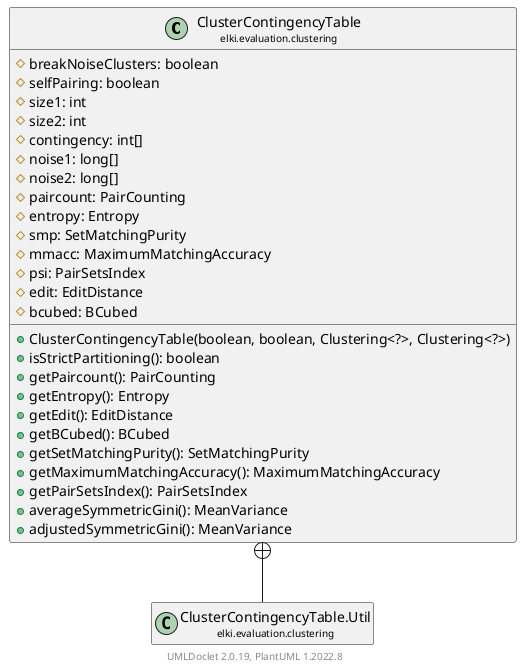 @startuml
    remove .*\.(Instance|Par|Parameterizer|Factory)$
    set namespaceSeparator none
    hide empty fields
    hide empty methods

    class "<size:14>ClusterContingencyTable\n<size:10>elki.evaluation.clustering" as elki.evaluation.clustering.ClusterContingencyTable [[ClusterContingencyTable.html]] {
        #breakNoiseClusters: boolean
        #selfPairing: boolean
        #size1: int
        #size2: int
        #contingency: int[]
        #noise1: long[]
        #noise2: long[]
        #paircount: PairCounting
        #entropy: Entropy
        #smp: SetMatchingPurity
        #mmacc: MaximumMatchingAccuracy
        #psi: PairSetsIndex
        #edit: EditDistance
        #bcubed: BCubed
        +ClusterContingencyTable(boolean, boolean, Clustering<?>, Clustering<?>)
        +isStrictPartitioning(): boolean
        +getPaircount(): PairCounting
        +getEntropy(): Entropy
        +getEdit(): EditDistance
        +getBCubed(): BCubed
        +getSetMatchingPurity(): SetMatchingPurity
        +getMaximumMatchingAccuracy(): MaximumMatchingAccuracy
        +getPairSetsIndex(): PairSetsIndex
        +averageSymmetricGini(): MeanVariance
        +adjustedSymmetricGini(): MeanVariance
    }
    class "<size:14>ClusterContingencyTable.Util\n<size:10>elki.evaluation.clustering" as elki.evaluation.clustering.ClusterContingencyTable.Util

    elki.evaluation.clustering.ClusterContingencyTable +-- elki.evaluation.clustering.ClusterContingencyTable.Util

    center footer UMLDoclet 2.0.19, PlantUML 1.2022.8
@enduml
